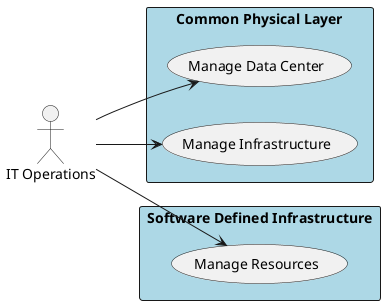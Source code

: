 @startuml

left to right direction


Actor "IT Operations" as ITOperations


rectangle "Common Physical Layer" as cpl  #lightblue {
        usecase "Manage Data Center" as ManageDataCenter
    ITOperations --> ManageDataCenter
    usecase "Manage Infrastructure" as ManageInfrastructure
    ITOperations --> ManageInfrastructure

}

rectangle "Software Defined Infrastructure" as sdi  #lightblue {
        usecase "Manage Resources" as ManageResources
    ITOperations --> ManageResources

}


@enduml
